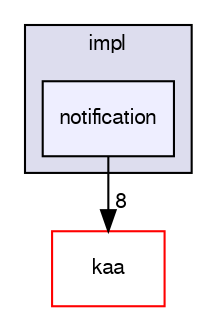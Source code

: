 digraph "/var/lib/jenkins/workspace/kaa_public/client/client-multi/client-cpp/impl/notification" {
  bgcolor=transparent;
  compound=true
  node [ fontsize="10", fontname="FreeSans"];
  edge [ labelfontsize="10", labelfontname="FreeSans"];
  subgraph clusterdir_939f457546b3d2ab90a02660becb89ba {
    graph [ bgcolor="#ddddee", pencolor="black", label="impl" fontname="FreeSans", fontsize="10", URL="dir_939f457546b3d2ab90a02660becb89ba.html"]
  dir_3fc393ea29599be30978562f16c32ede [shape=box, label="notification", style="filled", fillcolor="#eeeeff", pencolor="black", URL="dir_3fc393ea29599be30978562f16c32ede.html"];
  }
  dir_1ac78b1500c3fd9a977bacb448b54d1a [shape=box label="kaa" color="red" URL="dir_1ac78b1500c3fd9a977bacb448b54d1a.html"];
  dir_3fc393ea29599be30978562f16c32ede->dir_1ac78b1500c3fd9a977bacb448b54d1a [headlabel="8", labeldistance=1.5 headhref="dir_000033_000040.html"];
}
